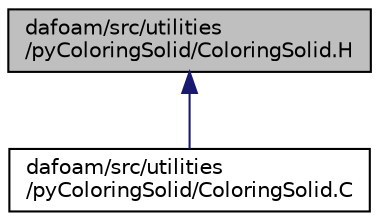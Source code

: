 digraph "dafoam/src/utilities/pyColoringSolid/ColoringSolid.H"
{
  bgcolor="transparent";
  edge [fontname="Helvetica",fontsize="10",labelfontname="Helvetica",labelfontsize="10"];
  node [fontname="Helvetica",fontsize="10",shape=record];
  Node45 [label="dafoam/src/utilities\l/pyColoringSolid/ColoringSolid.H",height=0.2,width=0.4,color="black", fillcolor="grey75", style="filled", fontcolor="black"];
  Node45 -> Node46 [dir="back",color="midnightblue",fontsize="10",style="solid",fontname="Helvetica"];
  Node46 [label="dafoam/src/utilities\l/pyColoringSolid/ColoringSolid.C",height=0.2,width=0.4,color="black",URL="$ColoringSolid_8C.html"];
}

